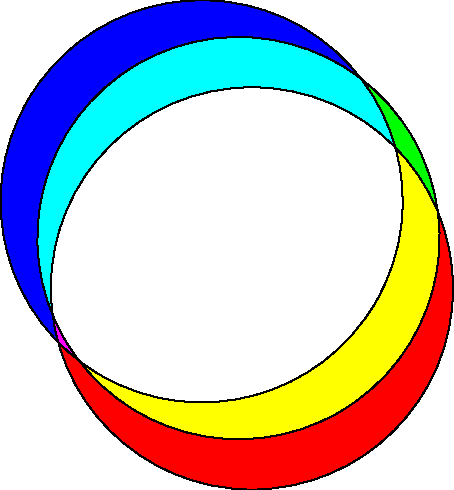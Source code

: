 size(8cm,0);

path a,b,c;
a = shift(1,0)*scale(2)*unitcircle;
b = rotate(30)*a;
c = rotate(30)*b;

fill(a, red);
fill(b, green);
fill(c, blue);
fill(buildcycle(a,b), red + green);
fill(buildcycle(b,c), green + blue);
fill(buildcycle(c,a), blue + red);
fill(buildcycle(a,b,c), white);

draw(a^^b^^c);